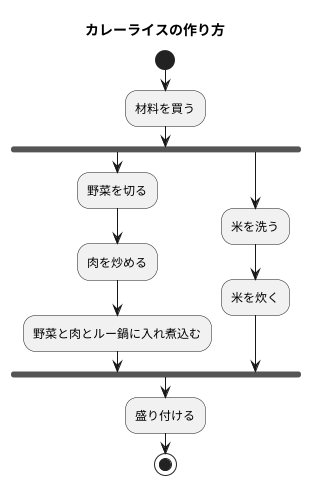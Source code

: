 @startuml カレーライス
title カレーライスの作り方
start
:材料を買う;
fork
:野菜を切る;
:肉を炒める;
:野菜と肉とルー鍋に入れ煮込む;
fork again
:米を洗う;
:米を炊く;
end fork
:盛り付ける;
stop
@enduml